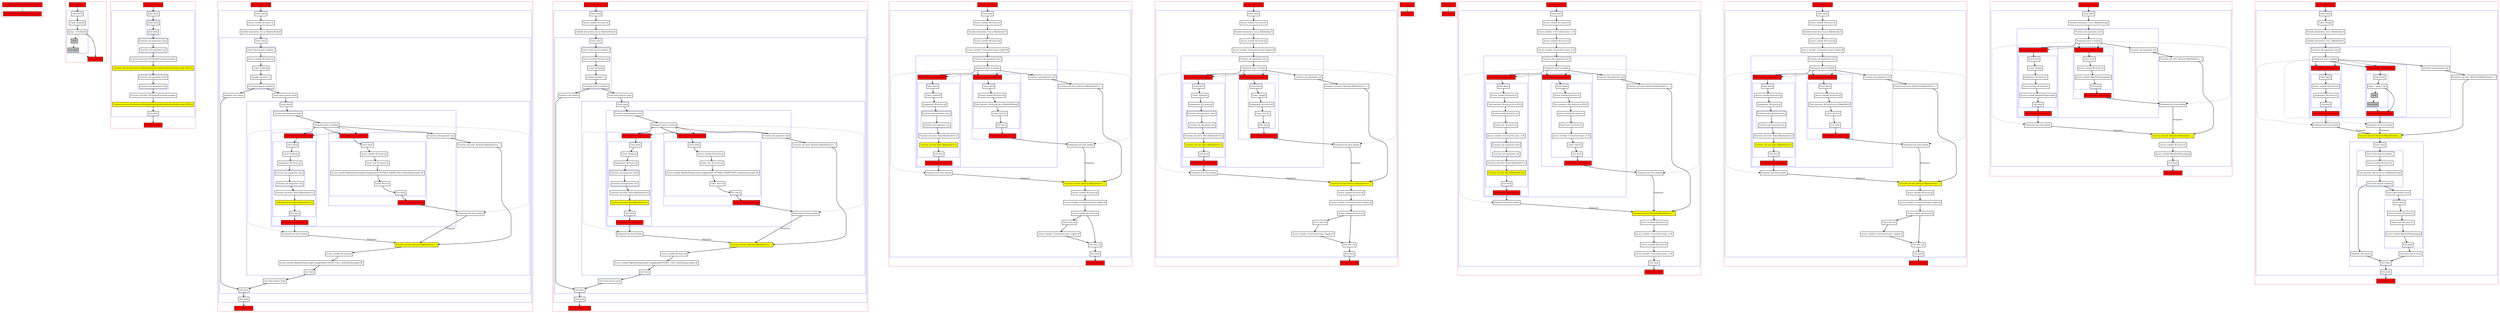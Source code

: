 digraph flowFromTwoInplaceLambdas_kt {
    graph [nodesep=3]
    node [shape=box penwidth=2]
    edge [penwidth=2]

    subgraph cluster_0 {
        color=red
        0 [label="Enter file flowFromTwoInplaceLambdas.kt" style="filled" fillcolor=red];
        1 [label="Exit file flowFromTwoInplaceLambdas.kt" style="filled" fillcolor=red];
    }
    0 -> {1} [color=green];

    subgraph cluster_1 {
        color=red
        2 [label="Enter function n" style="filled" fillcolor=red];
        subgraph cluster_2 {
            color=blue
            3 [label="Enter block"];
            4 [label="Const: Null(null)"];
            5 [label="Jump: ^n Null(null)"];
            6 [label="Stub" style="filled" fillcolor=gray];
            7 [label="Exit block" style="filled" fillcolor=gray];
        }
        8 [label="Exit function n" style="filled" fillcolor=red];
    }
    2 -> {3};
    3 -> {4};
    4 -> {5};
    5 -> {8};
    5 -> {6} [style=dotted];
    6 -> {7} [style=dotted];
    7 -> {8} [style=dotted];

    subgraph cluster_3 {
        color=red
        9 [label="Enter function run2" style="filled" fillcolor=red];
        subgraph cluster_4 {
            color=blue
            10 [label="Enter block"];
            subgraph cluster_5 {
                color=blue
                11 [label="Enter block"];
                12 [label="Exit block"];
            }
            subgraph cluster_6 {
                color=blue
                13 [label="Function call arguments enter"];
                14 [label="Function call arguments exit"];
            }
            15 [label="Function call enter: R?C|kotlin/Function0.invoke|()"];
            16 [label="Function call exit: R|<local>/x|.R|SubstitutionOverride<kotlin/Function0.invoke: R|T|>|()" style="filled" fillcolor=yellow];
            subgraph cluster_7 {
                color=blue
                17 [label="Function call arguments enter"];
                18 [label="Function call arguments exit"];
            }
            19 [label="Function call enter: R?C|kotlin/Function0.invoke|()"];
            20 [label="Function call exit: R|<local>/y|.R|SubstitutionOverride<kotlin/Function0.invoke: R|T|>|()" style="filled" fillcolor=yellow];
            21 [label="Exit block"];
        }
        22 [label="Exit function run2" style="filled" fillcolor=red];
    }
    9 -> {10};
    10 -> {11};
    11 -> {12};
    12 -> {13};
    13 -> {14};
    14 -> {15};
    15 -> {16};
    16 -> {17};
    17 -> {18};
    18 -> {19};
    19 -> {20};
    20 -> {21};
    21 -> {22};

    subgraph cluster_8 {
        color=red
        23 [label="Enter function test1" style="filled" fillcolor=red];
        subgraph cluster_9 {
            color=blue
            24 [label="Enter block"];
            25 [label="Access variable R|<local>/x|"];
            26 [label="Variable declaration: lvar p: R|kotlin/String?|"];
            subgraph cluster_10 {
                color=blue
                27 [label="Enter when"];
                subgraph cluster_11 {
                    color=blue
                    28 [label="Enter when branch condition "];
                    29 [label="Access variable R|<local>/p|"];
                    30 [label="Const: Null(null)"];
                    31 [label="Equality operator !="];
                    32 [label="Exit when branch condition"];
                }
                33 [label="Synthetic else branch"];
                34 [label="Enter when branch result"];
                subgraph cluster_12 {
                    color=blue
                    35 [label="Enter block"];
                    subgraph cluster_13 {
                        color=blue
                        36 [label="Function call arguments enter"];
                        37 [label="Postponed enter to lambda"];
                        subgraph cluster_14 {
                            color=blue
                            38 [label="Enter function <anonymous>" style="filled" fillcolor=red];
                            subgraph cluster_15 {
                                color=blue
                                39 [label="Enter block"];
                                40 [label="Access variable R|<local>/p|"];
                                41 [label="Smart cast: R|<local>/p|"];
                                42 [label="Access variable R|kotlin/String.length<Inapplicable(UNSTABLE_SMARTCAST): kotlin/String.length>#|"];
                                43 [label="Const: Int(123)"];
                                44 [label="Exit block"];
                            }
                            45 [label="Exit function <anonymous>" style="filled" fillcolor=red];
                        }
                        subgraph cluster_16 {
                            color=blue
                            46 [label="Enter function <anonymous>" style="filled" fillcolor=red];
                            subgraph cluster_17 {
                                color=blue
                                47 [label="Enter block"];
                                48 [label="Const: Null(null)"];
                                49 [label="Assignment: R|<local>/p|"];
                                subgraph cluster_18 {
                                    color=blue
                                    50 [label="Function call arguments enter"];
                                    51 [label="Function call arguments exit"];
                                }
                                52 [label="Function call enter: R|/n|<R|kotlin/Int?|>()"];
                                53 [label="Function call exit: R|/n|<R|kotlin/Int?|>()" style="filled" fillcolor=yellow];
                                54 [label="Exit block"];
                            }
                            55 [label="Exit function <anonymous>" style="filled" fillcolor=red];
                        }
                        56 [label="Function call arguments exit"];
                    }
                    57 [label="Function call enter: R|/run2|<R|kotlin/Int?|>(...)"];
                    58 [label="Postponed exit from lambda"];
                    59 [label="Postponed exit from lambda"];
                    60 [label="Function call exit: R|/run2|<R|kotlin/Int?|>(...)" style="filled" fillcolor=yellow];
                    61 [label="Access variable R|<local>/p|"];
                    62 [label="Access variable R|kotlin/String.length<Inapplicable(UNSAFE_CALL): kotlin/String.length>#|"];
                    63 [label="Exit block"];
                }
                64 [label="Exit when branch result"];
                65 [label="Exit when"];
            }
            66 [label="Exit block"];
        }
        67 [label="Exit function test1" style="filled" fillcolor=red];
    }
    23 -> {24};
    24 -> {25};
    25 -> {26};
    26 -> {27};
    27 -> {28};
    28 -> {29};
    29 -> {30};
    30 -> {31};
    31 -> {32};
    32 -> {33 34};
    33 -> {65};
    34 -> {35};
    35 -> {36};
    36 -> {37};
    37 -> {38 46 56};
    37 -> {58 59} [style=dotted];
    37 -> {38 46} [style=dashed];
    38 -> {39};
    39 -> {40};
    40 -> {41};
    41 -> {42};
    42 -> {43};
    43 -> {44};
    44 -> {45};
    45 -> {58};
    46 -> {47};
    47 -> {48};
    48 -> {49};
    49 -> {50};
    50 -> {51};
    51 -> {52};
    52 -> {53};
    53 -> {54};
    54 -> {55};
    55 -> {59};
    56 -> {57};
    57 -> {60};
    58 -> {60} [label="Postponed"];
    59 -> {60} [label="Postponed"];
    60 -> {61};
    61 -> {62};
    62 -> {63};
    63 -> {64};
    64 -> {65};
    65 -> {66};
    66 -> {67};

    subgraph cluster_19 {
        color=red
        68 [label="Enter function test1_tail" style="filled" fillcolor=red];
        subgraph cluster_20 {
            color=blue
            69 [label="Enter block"];
            70 [label="Access variable R|<local>/x|"];
            71 [label="Variable declaration: lvar p: R|kotlin/String?|"];
            subgraph cluster_21 {
                color=blue
                72 [label="Enter when"];
                subgraph cluster_22 {
                    color=blue
                    73 [label="Enter when branch condition "];
                    74 [label="Access variable R|<local>/p|"];
                    75 [label="Const: Null(null)"];
                    76 [label="Equality operator !="];
                    77 [label="Exit when branch condition"];
                }
                78 [label="Synthetic else branch"];
                79 [label="Enter when branch result"];
                subgraph cluster_23 {
                    color=blue
                    80 [label="Enter block"];
                    subgraph cluster_24 {
                        color=blue
                        81 [label="Function call arguments enter"];
                        82 [label="Postponed enter to lambda"];
                        subgraph cluster_25 {
                            color=blue
                            83 [label="Enter function <anonymous>" style="filled" fillcolor=red];
                            subgraph cluster_26 {
                                color=blue
                                84 [label="Enter block"];
                                85 [label="Access variable R|<local>/p|"];
                                86 [label="Smart cast: R|<local>/p|"];
                                87 [label="Access variable R|kotlin/String.length<Inapplicable(UNSTABLE_SMARTCAST): kotlin/String.length>#|"];
                                88 [label="Const: Int(123)"];
                                89 [label="Exit block"];
                            }
                            90 [label="Exit function <anonymous>" style="filled" fillcolor=red];
                        }
                        subgraph cluster_27 {
                            color=blue
                            91 [label="Enter function <anonymous>" style="filled" fillcolor=red];
                            subgraph cluster_28 {
                                color=blue
                                92 [label="Enter block"];
                                93 [label="Const: Null(null)"];
                                94 [label="Assignment: R|<local>/p|"];
                                subgraph cluster_29 {
                                    color=blue
                                    95 [label="Function call arguments enter"];
                                    96 [label="Function call arguments exit"];
                                }
                                97 [label="Function call enter: R|/n|<R|kotlin/Int?|>()"];
                                98 [label="Function call exit: R|/n|<R|kotlin/Int?|>()" style="filled" fillcolor=yellow];
                                99 [label="Exit block"];
                            }
                            100 [label="Exit function <anonymous>" style="filled" fillcolor=red];
                        }
                        101 [label="Function call arguments exit"];
                    }
                    102 [label="Function call enter: R|/run2|<R|kotlin/Int?|>(...)"];
                    103 [label="Postponed exit from lambda"];
                    104 [label="Postponed exit from lambda"];
                    105 [label="Function call exit: R|/run2|<R|kotlin/Int?|>(...)" style="filled" fillcolor=yellow];
                    106 [label="Access variable R|<local>/p|"];
                    107 [label="Access variable R|kotlin/String.length<Inapplicable(UNSAFE_CALL): kotlin/String.length>#|"];
                    108 [label="Exit block"];
                }
                109 [label="Exit when branch result"];
                110 [label="Exit when"];
            }
            111 [label="Exit block"];
        }
        112 [label="Exit function test1_tail" style="filled" fillcolor=red];
    }
    68 -> {69};
    69 -> {70};
    70 -> {71};
    71 -> {72};
    72 -> {73};
    73 -> {74};
    74 -> {75};
    75 -> {76};
    76 -> {77};
    77 -> {78 79};
    78 -> {110};
    79 -> {80};
    80 -> {81};
    81 -> {82};
    82 -> {83 91 101};
    82 -> {103 104} [style=dotted];
    82 -> {83 91} [style=dashed];
    83 -> {84};
    84 -> {85};
    85 -> {86};
    86 -> {87};
    87 -> {88};
    88 -> {89};
    89 -> {90};
    90 -> {103};
    91 -> {92};
    92 -> {93};
    93 -> {94};
    94 -> {95};
    95 -> {96};
    96 -> {97};
    97 -> {98};
    98 -> {99};
    99 -> {100};
    100 -> {104};
    101 -> {102};
    102 -> {105};
    103 -> {105} [label="Postponed"];
    104 -> {105} [label="Postponed"];
    105 -> {106};
    106 -> {107};
    107 -> {108};
    108 -> {109};
    109 -> {110};
    110 -> {111};
    111 -> {112};

    subgraph cluster_30 {
        color=red
        113 [label="Enter function test2" style="filled" fillcolor=red];
        subgraph cluster_31 {
            color=blue
            114 [label="Enter block"];
            115 [label="Access variable R|<local>/x|"];
            116 [label="Variable declaration: lvar p: R|kotlin/Any?|"];
            117 [label="Access variable R|<local>/p|"];
            118 [label="Access variable <Unresolved name: length>#"];
            subgraph cluster_32 {
                color=blue
                119 [label="Function call arguments enter"];
                120 [label="Postponed enter to lambda"];
                subgraph cluster_33 {
                    color=blue
                    121 [label="Enter function <anonymous>" style="filled" fillcolor=red];
                    subgraph cluster_34 {
                        color=blue
                        122 [label="Enter block"];
                        123 [label="Access variable R|<local>/p|"];
                        124 [label="Type operator: (R|<local>/p| as R|kotlin/String|)"];
                        125 [label="Const: Int(123)"];
                        126 [label="Exit block"];
                    }
                    127 [label="Exit function <anonymous>" style="filled" fillcolor=red];
                }
                subgraph cluster_35 {
                    color=blue
                    128 [label="Enter function <anonymous>" style="filled" fillcolor=red];
                    subgraph cluster_36 {
                        color=blue
                        129 [label="Enter block"];
                        130 [label="Const: Null(null)"];
                        131 [label="Assignment: R|<local>/p|"];
                        subgraph cluster_37 {
                            color=blue
                            132 [label="Function call arguments enter"];
                            133 [label="Function call arguments exit"];
                        }
                        134 [label="Function call enter: R|/n|<R|kotlin/Int?|>()"];
                        135 [label="Function call exit: R|/n|<R|kotlin/Int?|>()" style="filled" fillcolor=yellow];
                        136 [label="Exit block"];
                    }
                    137 [label="Exit function <anonymous>" style="filled" fillcolor=red];
                }
                138 [label="Function call arguments exit"];
            }
            139 [label="Function call enter: R|/run2|<R|kotlin/Int?|>(...)"];
            140 [label="Postponed exit from lambda"];
            141 [label="Postponed exit from lambda"];
            142 [label="Function call exit: R|/run2|<R|kotlin/Int?|>(...)" style="filled" fillcolor=yellow];
            143 [label="Access variable R|<local>/p|"];
            144 [label="Access variable <Unresolved name: length>#"];
            145 [label="Access variable R|<local>/p|"];
            146 [label="Enter safe call"];
            147 [label="Access variable <Unresolved name: length>#"];
            148 [label="Exit safe call"];
            149 [label="Exit block"];
        }
        150 [label="Exit function test2" style="filled" fillcolor=red];
    }
    113 -> {114};
    114 -> {115};
    115 -> {116};
    116 -> {117};
    117 -> {118};
    118 -> {119};
    119 -> {120};
    120 -> {121 128 138};
    120 -> {140 141} [style=dotted];
    120 -> {121 128} [style=dashed];
    121 -> {122};
    122 -> {123};
    123 -> {124};
    124 -> {125};
    125 -> {126};
    126 -> {127};
    127 -> {140};
    128 -> {129};
    129 -> {130};
    130 -> {131};
    131 -> {132};
    132 -> {133};
    133 -> {134};
    134 -> {135};
    135 -> {136};
    136 -> {137};
    137 -> {141};
    138 -> {139};
    139 -> {142};
    140 -> {142} [label="Postponed"];
    141 -> {142} [label="Postponed"];
    142 -> {143};
    143 -> {144};
    144 -> {145};
    145 -> {146 148};
    146 -> {147};
    147 -> {148};
    148 -> {149};
    149 -> {150};

    subgraph cluster_38 {
        color=red
        151 [label="Enter function test3" style="filled" fillcolor=red];
        subgraph cluster_39 {
            color=blue
            152 [label="Enter block"];
            153 [label="Access variable R|<local>/x|"];
            154 [label="Variable declaration: lvar p: R|kotlin/Any?|"];
            155 [label="Access variable R|<local>/p|"];
            156 [label="Access variable <Unresolved name: length>#"];
            subgraph cluster_40 {
                color=blue
                157 [label="Function call arguments enter"];
                158 [label="Postponed enter to lambda"];
                subgraph cluster_41 {
                    color=blue
                    159 [label="Enter function <anonymous>" style="filled" fillcolor=red];
                    subgraph cluster_42 {
                        color=blue
                        160 [label="Enter block"];
                        161 [label="Const: String()"];
                        162 [label="Assignment: R|<local>/p|"];
                        163 [label="Const: Int(123)"];
                        164 [label="Exit block"];
                    }
                    165 [label="Exit function <anonymous>" style="filled" fillcolor=red];
                }
                subgraph cluster_43 {
                    color=blue
                    166 [label="Enter function <anonymous>" style="filled" fillcolor=red];
                    subgraph cluster_44 {
                        color=blue
                        167 [label="Enter block"];
                        168 [label="Const: Null(null)"];
                        169 [label="Assignment: R|<local>/p|"];
                        subgraph cluster_45 {
                            color=blue
                            170 [label="Function call arguments enter"];
                            171 [label="Function call arguments exit"];
                        }
                        172 [label="Function call enter: R|/n|<R|kotlin/Int?|>()"];
                        173 [label="Function call exit: R|/n|<R|kotlin/Int?|>()" style="filled" fillcolor=yellow];
                        174 [label="Exit block"];
                    }
                    175 [label="Exit function <anonymous>" style="filled" fillcolor=red];
                }
                176 [label="Function call arguments exit"];
            }
            177 [label="Function call enter: R|/run2|<R|kotlin/Int?|>(...)"];
            178 [label="Postponed exit from lambda"];
            179 [label="Postponed exit from lambda"];
            180 [label="Function call exit: R|/run2|<R|kotlin/Int?|>(...)" style="filled" fillcolor=yellow];
            181 [label="Access variable R|<local>/p|"];
            182 [label="Access variable <Unresolved name: length>#"];
            183 [label="Access variable R|<local>/p|"];
            184 [label="Enter safe call"];
            185 [label="Access variable <Unresolved name: length>#"];
            186 [label="Exit safe call"];
            187 [label="Exit block"];
        }
        188 [label="Exit function test3" style="filled" fillcolor=red];
    }
    151 -> {152};
    152 -> {153};
    153 -> {154};
    154 -> {155};
    155 -> {156};
    156 -> {157};
    157 -> {158};
    158 -> {159 166 176};
    158 -> {178 179} [style=dotted];
    158 -> {159 166} [style=dashed];
    159 -> {160};
    160 -> {161};
    161 -> {162};
    162 -> {163};
    163 -> {164};
    164 -> {165};
    165 -> {178};
    166 -> {167};
    167 -> {168};
    168 -> {169};
    169 -> {170};
    170 -> {171};
    171 -> {172};
    172 -> {173};
    173 -> {174};
    174 -> {175};
    175 -> {179};
    176 -> {177};
    177 -> {180};
    178 -> {180} [label="Postponed"];
    179 -> {180} [label="Postponed"];
    180 -> {181};
    181 -> {182};
    182 -> {183};
    183 -> {184 186};
    184 -> {185};
    185 -> {186};
    186 -> {187};
    187 -> {188};

    subgraph cluster_46 {
        color=red
        189 [label="Enter class I1" style="filled" fillcolor=red];
        190 [label="Exit class I1" style="filled" fillcolor=red];
    }
    189 -> {190} [color=green];

    subgraph cluster_47 {
        color=red
        191 [label="Enter class I2" style="filled" fillcolor=red];
        192 [label="Exit class I2" style="filled" fillcolor=red];
    }
    191 -> {192} [color=green];

    subgraph cluster_48 {
        color=red
        193 [label="Enter function test4" style="filled" fillcolor=red];
        subgraph cluster_49 {
            color=blue
            194 [label="Enter block"];
            195 [label="Access variable R|<local>/x|"];
            196 [label="Access variable <Unresolved name: x>#"];
            197 [label="Access variable R|<local>/x|"];
            198 [label="Access variable <Unresolved name: y>#"];
            subgraph cluster_50 {
                color=blue
                199 [label="Function call arguments enter"];
                200 [label="Postponed enter to lambda"];
                subgraph cluster_51 {
                    color=blue
                    201 [label="Enter function <anonymous>" style="filled" fillcolor=red];
                    subgraph cluster_52 {
                        color=blue
                        202 [label="Enter block"];
                        203 [label="Access variable R|<local>/x|"];
                        204 [label="Type operator: (R|<local>/x| as R|I2|)"];
                        205 [label="Access variable R|<local>/x|"];
                        206 [label="Smart cast: R|<local>/x|"];
                        207 [label="Access variable <Unresolved name: x>#"];
                        208 [label="Const: Int(123)"];
                        209 [label="Exit block"];
                    }
                    210 [label="Exit function <anonymous>" style="filled" fillcolor=red];
                }
                subgraph cluster_53 {
                    color=blue
                    211 [label="Enter function <anonymous>" style="filled" fillcolor=red];
                    subgraph cluster_54 {
                        color=blue
                        212 [label="Enter block"];
                        213 [label="Access variable R|<local>/x|"];
                        214 [label="Type operator: (R|<local>/x| as R|I1|)"];
                        215 [label="Access variable R|<local>/x|"];
                        216 [label="Smart cast: R|<local>/x|"];
                        217 [label="Access variable <Unresolved name: y>#"];
                        subgraph cluster_55 {
                            color=blue
                            218 [label="Function call arguments enter"];
                            219 [label="Function call arguments exit"];
                        }
                        220 [label="Function call enter: R|/n|<R|kotlin/Int?|>()"];
                        221 [label="Function call exit: R|/n|<R|kotlin/Int?|>()" style="filled" fillcolor=yellow];
                        222 [label="Exit block"];
                    }
                    223 [label="Exit function <anonymous>" style="filled" fillcolor=red];
                }
                224 [label="Function call arguments exit"];
            }
            225 [label="Function call enter: R|/run2|<R|kotlin/Int?|>(...)"];
            226 [label="Postponed exit from lambda"];
            227 [label="Postponed exit from lambda"];
            228 [label="Function call exit: R|/run2|<R|kotlin/Int?|>(...)" style="filled" fillcolor=yellow];
            229 [label="Access variable R|<local>/x|"];
            230 [label="Access variable <Unresolved name: x>#"];
            231 [label="Access variable R|<local>/x|"];
            232 [label="Access variable <Unresolved name: y>#"];
            233 [label="Exit block"];
        }
        234 [label="Exit function test4" style="filled" fillcolor=red];
    }
    193 -> {194};
    194 -> {195};
    195 -> {196};
    196 -> {197};
    197 -> {198};
    198 -> {199};
    199 -> {200};
    200 -> {201 211 224};
    200 -> {226 227} [style=dotted];
    200 -> {201 211} [style=dashed];
    201 -> {202};
    202 -> {203};
    203 -> {204};
    204 -> {205};
    205 -> {206};
    206 -> {207};
    207 -> {208};
    208 -> {209};
    209 -> {210};
    210 -> {226};
    211 -> {212};
    212 -> {213};
    213 -> {214};
    214 -> {215};
    215 -> {216};
    216 -> {217};
    217 -> {218};
    218 -> {219};
    219 -> {220};
    220 -> {221};
    221 -> {222};
    222 -> {223};
    223 -> {227};
    224 -> {225};
    225 -> {228};
    226 -> {228} [label="Postponed"];
    227 -> {228} [label="Postponed"];
    228 -> {229};
    229 -> {230};
    230 -> {231};
    231 -> {232};
    232 -> {233};
    233 -> {234};

    subgraph cluster_56 {
        color=red
        235 [label="Enter function test5" style="filled" fillcolor=red];
        subgraph cluster_57 {
            color=blue
            236 [label="Enter block"];
            237 [label="Access variable R|<local>/x|"];
            238 [label="Variable declaration: lvar p: R|kotlin/Any?|"];
            239 [label="Access variable R|<local>/p|"];
            240 [label="Access variable <Unresolved name: length>#"];
            subgraph cluster_58 {
                color=blue
                241 [label="Function call arguments enter"];
                242 [label="Postponed enter to lambda"];
                subgraph cluster_59 {
                    color=blue
                    243 [label="Enter function <anonymous>" style="filled" fillcolor=red];
                    subgraph cluster_60 {
                        color=blue
                        244 [label="Enter block"];
                        245 [label="Access variable R|<local>/q|"];
                        246 [label="Assignment: R|<local>/p|"];
                        subgraph cluster_61 {
                            color=blue
                            247 [label="Function call arguments enter"];
                            248 [label="Function call arguments exit"];
                        }
                        249 [label="Function call enter: R|/n|<R|kotlin/Int?|>()"];
                        250 [label="Function call exit: R|/n|<R|kotlin/Int?|>()" style="filled" fillcolor=yellow];
                        251 [label="Exit block"];
                    }
                    252 [label="Exit function <anonymous>" style="filled" fillcolor=red];
                }
                subgraph cluster_62 {
                    color=blue
                    253 [label="Enter function <anonymous>" style="filled" fillcolor=red];
                    subgraph cluster_63 {
                        color=blue
                        254 [label="Enter block"];
                        255 [label="Access variable R|<local>/p|"];
                        256 [label="Type operator: (R|<local>/p| as R|kotlin/Int|)"];
                        257 [label="Const: Int(123)"];
                        258 [label="Exit block"];
                    }
                    259 [label="Exit function <anonymous>" style="filled" fillcolor=red];
                }
                260 [label="Function call arguments exit"];
            }
            261 [label="Function call enter: R|/run2|<R|kotlin/Int?|>(...)"];
            262 [label="Postponed exit from lambda"];
            263 [label="Postponed exit from lambda"];
            264 [label="Function call exit: R|/run2|<R|kotlin/Int?|>(...)" style="filled" fillcolor=yellow];
            265 [label="Access variable R|<local>/p|"];
            266 [label="Access variable <Unresolved name: length>#"];
            267 [label="Access variable R|<local>/p|"];
            268 [label="Enter safe call"];
            269 [label="Access variable <Unresolved name: length>#"];
            270 [label="Exit safe call"];
            271 [label="Exit block"];
        }
        272 [label="Exit function test5" style="filled" fillcolor=red];
    }
    235 -> {236};
    236 -> {237};
    237 -> {238};
    238 -> {239};
    239 -> {240};
    240 -> {241};
    241 -> {242};
    242 -> {243 253 260};
    242 -> {262 263} [style=dotted];
    242 -> {243 253} [style=dashed];
    243 -> {244};
    244 -> {245};
    245 -> {246};
    246 -> {247};
    247 -> {248};
    248 -> {249};
    249 -> {250};
    250 -> {251};
    251 -> {252};
    252 -> {262};
    253 -> {254};
    254 -> {255};
    255 -> {256};
    256 -> {257};
    257 -> {258};
    258 -> {259};
    259 -> {263};
    260 -> {261};
    261 -> {264};
    262 -> {264} [label="Postponed"];
    263 -> {264} [label="Postponed"];
    264 -> {265};
    265 -> {266};
    266 -> {267};
    267 -> {268 270};
    268 -> {269};
    269 -> {270};
    270 -> {271};
    271 -> {272};

    subgraph cluster_64 {
        color=red
        273 [label="Enter function test6" style="filled" fillcolor=red];
        subgraph cluster_65 {
            color=blue
            274 [label="Enter block"];
            275 [label="Variable declaration: lval x: R|kotlin/String|"];
            subgraph cluster_66 {
                color=blue
                276 [label="Function call arguments enter"];
                277 [label="Postponed enter to lambda"];
                subgraph cluster_67 {
                    color=blue
                    278 [label="Enter function <anonymous>" style="filled" fillcolor=red];
                    subgraph cluster_68 {
                        color=blue
                        279 [label="Enter block"];
                        280 [label="Access variable R|<local>/x|"];
                        281 [label="Access variable R|kotlin/String.length|"];
                        282 [label="Exit block"];
                    }
                    283 [label="Exit function <anonymous>" style="filled" fillcolor=red];
                }
                subgraph cluster_69 {
                    color=blue
                    284 [label="Enter function <anonymous>" style="filled" fillcolor=red];
                    subgraph cluster_70 {
                        color=blue
                        285 [label="Enter block"];
                        286 [label="Const: String()"];
                        287 [label="Assignment: R|<local>/x|"];
                        288 [label="Access variable R|<local>/x|"];
                        289 [label="Access variable R|kotlin/String.length|"];
                        290 [label="Exit block"];
                    }
                    291 [label="Exit function <anonymous>" style="filled" fillcolor=red];
                }
                292 [label="Function call arguments exit"];
            }
            293 [label="Function call enter: R|/run2|<R|kotlin/Int|>(...)"];
            294 [label="Postponed exit from lambda"];
            295 [label="Postponed exit from lambda"];
            296 [label="Function call exit: R|/run2|<R|kotlin/Int|>(...)" style="filled" fillcolor=yellow];
            297 [label="Access variable R|<local>/x|"];
            298 [label="Access variable R|kotlin/String.length|"];
            299 [label="Exit block"];
        }
        300 [label="Exit function test6" style="filled" fillcolor=red];
    }
    273 -> {274};
    274 -> {275};
    275 -> {276};
    276 -> {277};
    277 -> {278 284 292};
    277 -> {294 295} [style=dotted];
    277 -> {278 284} [style=dashed];
    278 -> {279};
    279 -> {280};
    280 -> {281};
    281 -> {282};
    282 -> {283};
    283 -> {294};
    284 -> {285};
    285 -> {286};
    286 -> {287};
    287 -> {288};
    288 -> {289};
    289 -> {290};
    290 -> {291};
    291 -> {295};
    292 -> {293};
    293 -> {296};
    294 -> {296} [label="Postponed"];
    295 -> {296} [label="Postponed"];
    296 -> {297};
    297 -> {298};
    298 -> {299};
    299 -> {300};

    subgraph cluster_71 {
        color=red
        301 [label="Enter function test7" style="filled" fillcolor=red];
        subgraph cluster_72 {
            color=blue
            302 [label="Enter block"];
            303 [label="Const: String()"];
            304 [label="Variable declaration: lval x: R|kotlin/Any?|"];
            305 [label="Variable declaration: lval y: R|kotlin/Any?|"];
            subgraph cluster_73 {
                color=blue
                306 [label="Function call arguments enter"];
                307 [label="Postponed enter to lambda"];
                subgraph cluster_74 {
                    color=blue
                    308 [label="Enter function <anonymous>" style="filled" fillcolor=red];
                    subgraph cluster_75 {
                        color=blue
                        309 [label="Enter block"];
                        310 [label="Jump: ^@run2 Unit"];
                        311 [label="Stub" style="filled" fillcolor=gray];
                        312 [label="Exit block" style="filled" fillcolor=gray];
                    }
                    313 [label="Exit function <anonymous>" style="filled" fillcolor=red];
                }
                subgraph cluster_76 {
                    color=blue
                    314 [label="Enter function <anonymous>" style="filled" fillcolor=red];
                    subgraph cluster_77 {
                        color=blue
                        315 [label="Enter block"];
                        316 [label="Access variable R|<local>/x|"];
                        317 [label="Assignment: R|<local>/y|"];
                        318 [label="Exit block"];
                    }
                    319 [label="Exit function <anonymous>" style="filled" fillcolor=red];
                }
                320 [label="Function call arguments exit"];
            }
            321 [label="Function call enter: R|/run2|<R|kotlin/Unit|>(...)"];
            322 [label="Postponed exit from lambda"];
            323 [label="Postponed exit from lambda"];
            324 [label="Function call exit: R|/run2|<R|kotlin/Unit|>(...)" style="filled" fillcolor=yellow];
            subgraph cluster_78 {
                color=blue
                325 [label="Enter when"];
                subgraph cluster_79 {
                    color=blue
                    326 [label="Enter when branch condition "];
                    327 [label="Access variable R|<local>/y|"];
                    328 [label="Type operator: (R|<local>/y| is R|kotlin/String|)"];
                    329 [label="Exit when branch condition"];
                }
                330 [label="Synthetic else branch"];
                331 [label="Enter when branch result"];
                subgraph cluster_80 {
                    color=blue
                    332 [label="Enter block"];
                    333 [label="Access variable R|<local>/x|"];
                    334 [label="Smart cast: R|<local>/x|"];
                    335 [label="Access variable R|kotlin/String.length|"];
                    336 [label="Exit block"];
                }
                337 [label="Exit when branch result"];
                338 [label="Exit when"];
            }
            339 [label="Exit block"];
        }
        340 [label="Exit function test7" style="filled" fillcolor=red];
    }
    301 -> {302};
    302 -> {303};
    303 -> {304};
    304 -> {305};
    305 -> {306};
    306 -> {307};
    307 -> {308 314 320};
    307 -> {322 323} [style=dotted];
    307 -> {308 314} [style=dashed];
    308 -> {309};
    309 -> {310};
    310 -> {313};
    310 -> {311} [style=dotted];
    311 -> {312} [style=dotted];
    312 -> {313} [style=dotted];
    313 -> {322};
    314 -> {315};
    315 -> {316};
    316 -> {317};
    317 -> {318};
    318 -> {319};
    319 -> {323};
    320 -> {321};
    321 -> {324};
    322 -> {324} [label="Postponed"];
    323 -> {324} [label="Postponed"];
    324 -> {325};
    325 -> {326};
    326 -> {327};
    327 -> {328};
    328 -> {329};
    329 -> {330 331};
    330 -> {338};
    331 -> {332};
    332 -> {333};
    333 -> {334};
    334 -> {335};
    335 -> {336};
    336 -> {337};
    337 -> {338};
    338 -> {339};
    339 -> {340};

}

